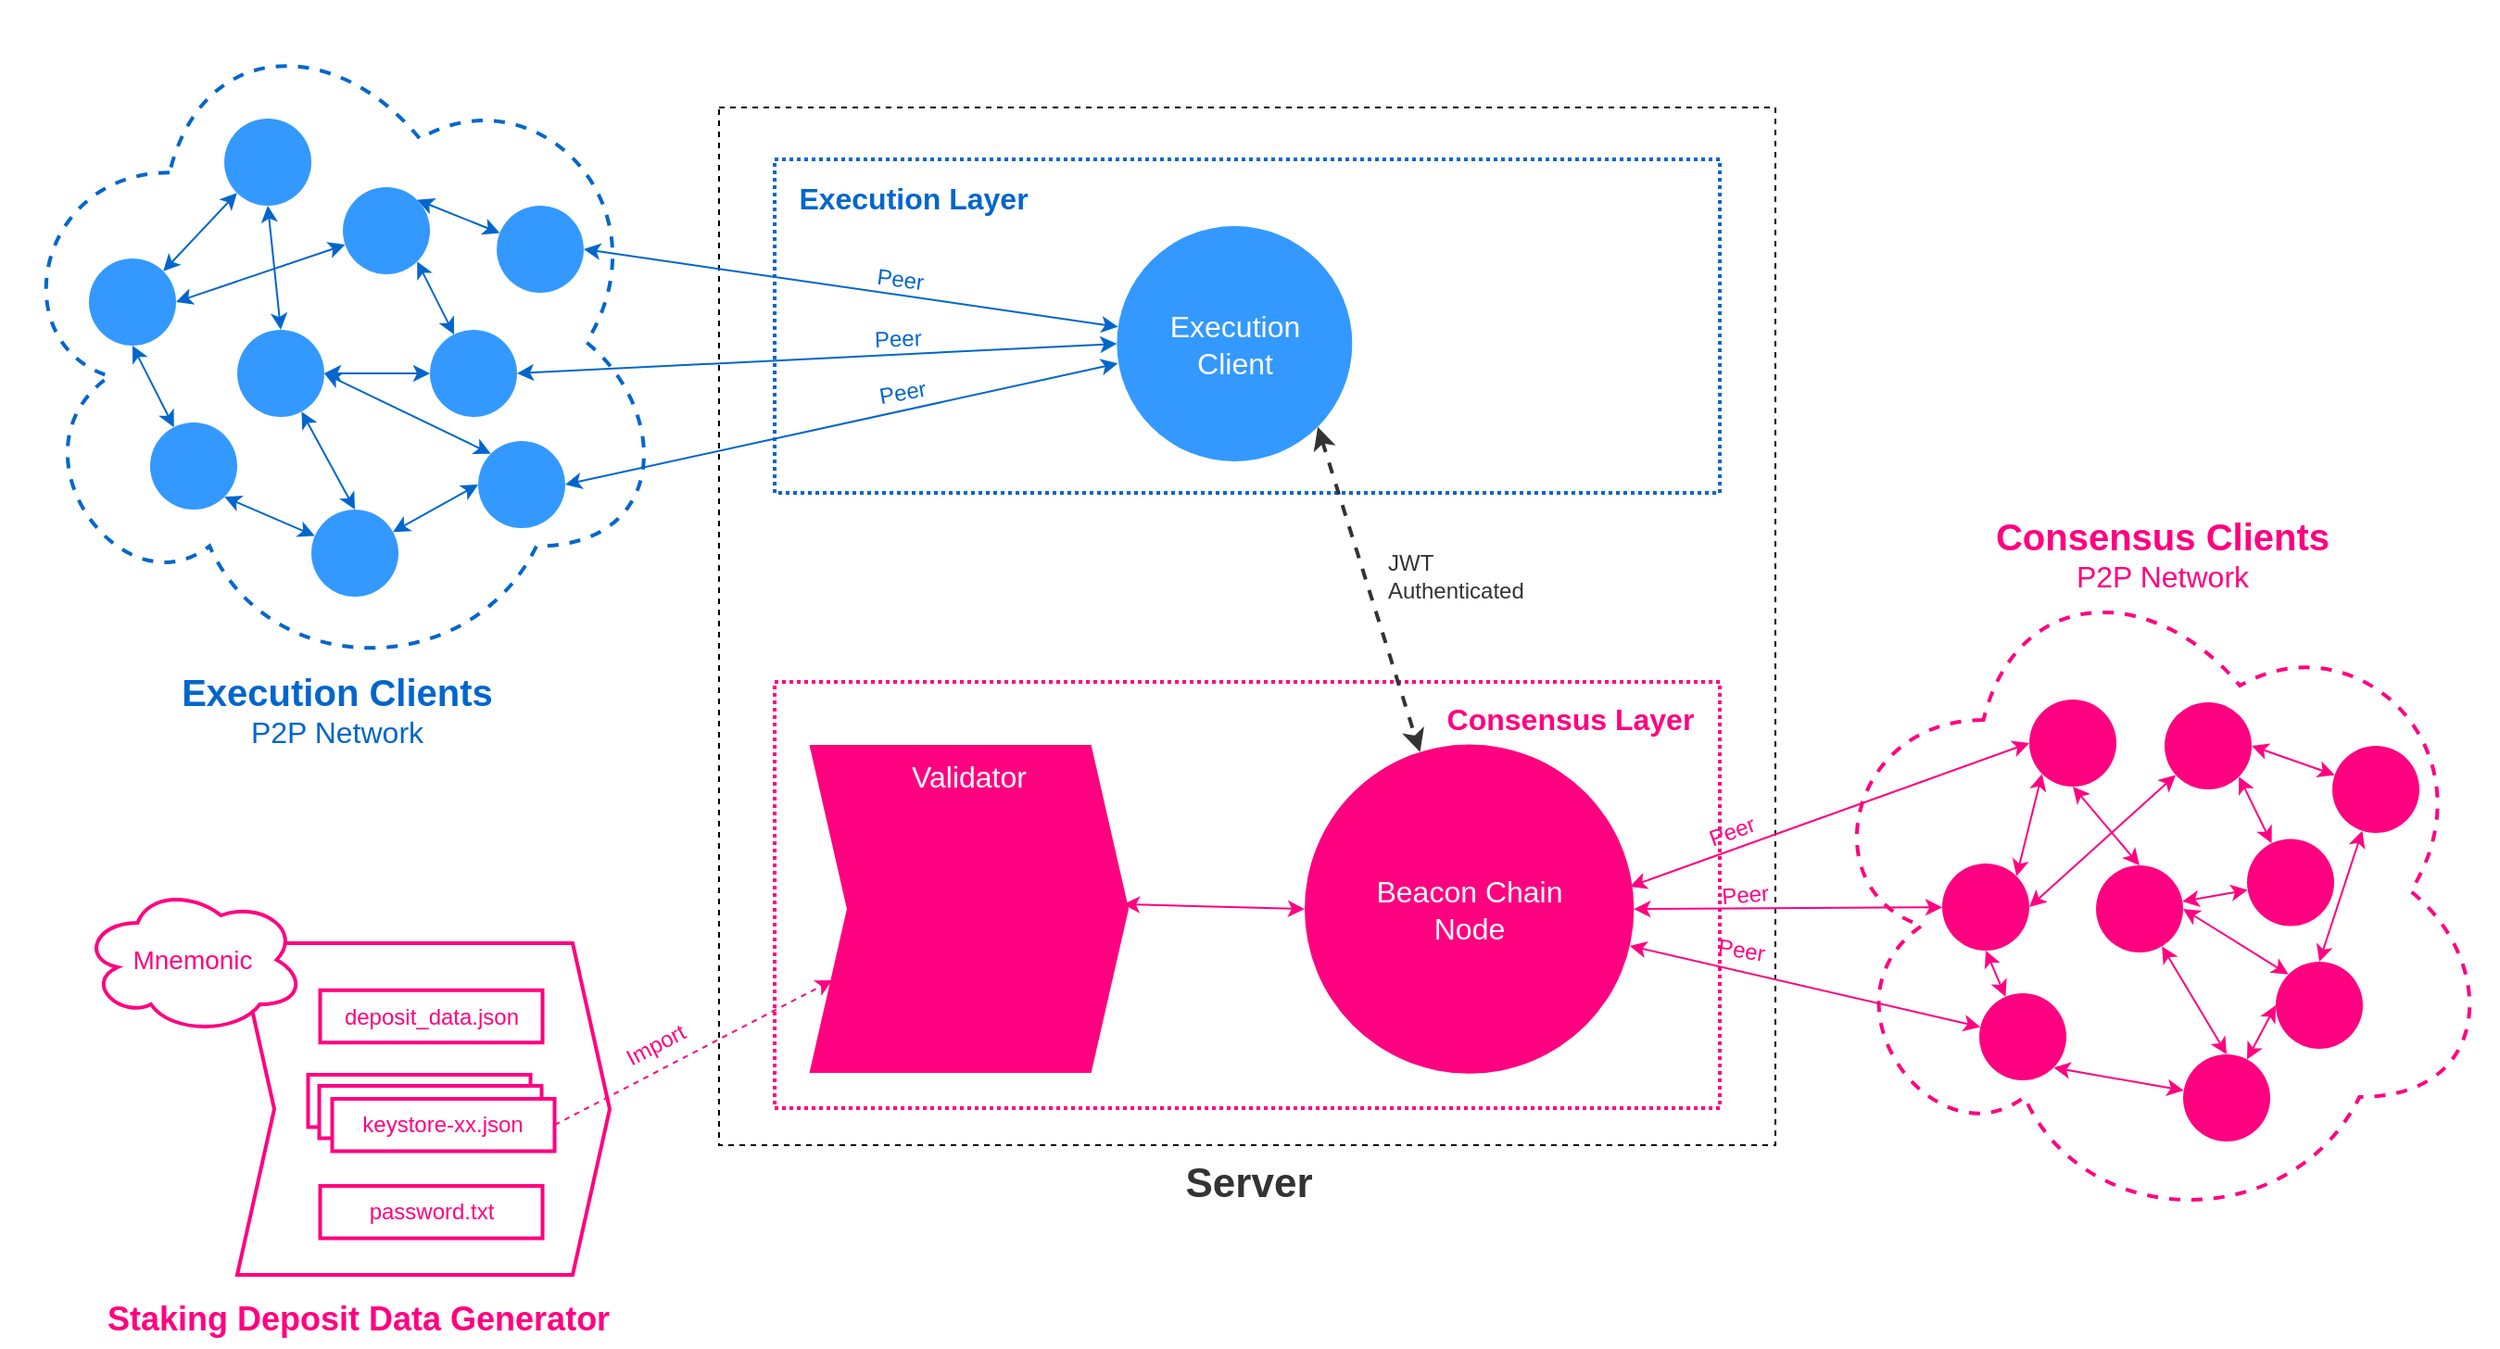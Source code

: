 <mxfile>
    <diagram id="6emHB_xRgd4O-OomhNLF" name="Page-1">
        <mxGraphModel dx="2262" dy="1445" grid="1" gridSize="10" guides="1" tooltips="1" connect="1" arrows="1" fold="1" page="1" pageScale="1" pageWidth="827" pageHeight="1169" math="0" shadow="0">
            <root>
                <mxCell id="0"/>
                <mxCell id="1" parent="0"/>
                <mxCell id="100" value="" style="shape=step;perimeter=stepPerimeter;whiteSpace=wrap;html=1;fixedSize=1;fontFamily=Helvetica;fontSize=16;fontColor=#FFFFFF;strokeColor=#FF0080;strokeWidth=2;fillColor=#FFFFFF;" parent="1" vertex="1">
                    <mxGeometry x="-120" y="621" width="201" height="179" as="geometry"/>
                </mxCell>
                <mxCell id="24" value="" style="ellipse;shape=cloud;whiteSpace=wrap;html=1;dashed=1;fontFamily=Helvetica;fontSize=16;strokeWidth=2;strokeColor=#0066CC;" parent="1" vertex="1">
                    <mxGeometry x="-246.5" y="113.5" width="360" height="366.5" as="geometry"/>
                </mxCell>
                <mxCell id="2" value="" style="rounded=0;whiteSpace=wrap;html=1;strokeWidth=1;dashed=1;" parent="1" vertex="1">
                    <mxGeometry x="140" y="170" width="570" height="560" as="geometry"/>
                </mxCell>
                <mxCell id="3" value="&lt;b&gt;&lt;font style=&quot;font-size: 22px&quot;&gt;Server&lt;/font&gt;&lt;/b&gt;" style="text;html=1;align=center;verticalAlign=middle;whiteSpace=wrap;rounded=0;fontColor=#333333;" parent="1" vertex="1">
                    <mxGeometry x="396" y="736.25" width="60" height="30" as="geometry"/>
                </mxCell>
                <mxCell id="4" value="" style="rounded=0;whiteSpace=wrap;html=1;fontFamily=Helvetica;fontSize=22;strokeWidth=2;dashed=1;fontColor=#FF0080;strokeColor=#FF0080;dashPattern=1 1;" parent="1" vertex="1">
                    <mxGeometry x="170" y="480" width="510" height="230" as="geometry"/>
                </mxCell>
                <mxCell id="5" value="&lt;b style=&quot;font-size: 16px&quot;&gt;&lt;font style=&quot;font-size: 16px&quot;&gt;Consensus Layer&lt;/font&gt;&lt;/b&gt;" style="text;html=1;strokeColor=none;fillColor=none;align=center;verticalAlign=middle;whiteSpace=wrap;rounded=0;fontSize=16;fontColor=#FF0080;" parent="1" vertex="1">
                    <mxGeometry x="520" y="484.5" width="159" height="30" as="geometry"/>
                </mxCell>
                <mxCell id="6" value="" style="rounded=0;whiteSpace=wrap;html=1;fontFamily=Helvetica;fontSize=22;strokeWidth=2;dashed=1;strokeColor=#0066CC;fillColor=none;dashPattern=1 1;" parent="1" vertex="1">
                    <mxGeometry x="170" y="198" width="510" height="180" as="geometry"/>
                </mxCell>
                <mxCell id="7" value="&lt;b style=&quot;font-size: 16px&quot;&gt;&lt;font style=&quot;font-size: 16px&quot;&gt;Execution Layer&lt;/font&gt;&lt;/b&gt;" style="text;html=1;strokeColor=none;fillColor=none;align=center;verticalAlign=middle;whiteSpace=wrap;rounded=0;fontSize=16;fontColor=#0066CC;" parent="1" vertex="1">
                    <mxGeometry x="170" y="204" width="150" height="30" as="geometry"/>
                </mxCell>
                <mxCell id="8" value="" style="ellipse;whiteSpace=wrap;html=1;aspect=fixed;fontFamily=Helvetica;fontSize=16;strokeWidth=1;strokeColor=none;fillColor=#3399FF;" parent="1" vertex="1">
                    <mxGeometry x="-127" y="176" width="47" height="47" as="geometry"/>
                </mxCell>
                <mxCell id="28" style="edgeStyle=none;html=1;exitX=1;exitY=0;exitDx=0;exitDy=0;entryX=0;entryY=1;entryDx=0;entryDy=0;fontFamily=Helvetica;fontSize=16;startArrow=classic;startFill=1;strokeColor=#0066CC;" parent="1" source="11" target="8" edge="1">
                    <mxGeometry relative="1" as="geometry"/>
                </mxCell>
                <mxCell id="29" style="edgeStyle=none;html=1;exitX=1;exitY=0.5;exitDx=0;exitDy=0;fontFamily=Helvetica;fontSize=16;startArrow=classic;startFill=1;strokeColor=#0066CC;" parent="1" source="11" target="12" edge="1">
                    <mxGeometry relative="1" as="geometry"/>
                </mxCell>
                <mxCell id="30" style="edgeStyle=none;html=1;exitX=0.5;exitY=1;exitDx=0;exitDy=0;fontFamily=Helvetica;fontSize=16;startArrow=classic;startFill=1;strokeColor=#0066CC;" parent="1" source="11" target="15" edge="1">
                    <mxGeometry relative="1" as="geometry"/>
                </mxCell>
                <mxCell id="11" value="" style="ellipse;whiteSpace=wrap;html=1;aspect=fixed;fontFamily=Helvetica;fontSize=16;strokeWidth=1;strokeColor=none;fillColor=#3399FF;" parent="1" vertex="1">
                    <mxGeometry x="-200" y="251.5" width="47" height="47" as="geometry"/>
                </mxCell>
                <mxCell id="12" value="" style="ellipse;whiteSpace=wrap;html=1;aspect=fixed;fontFamily=Helvetica;fontSize=16;strokeWidth=1;strokeColor=none;fillColor=#3399FF;" parent="1" vertex="1">
                    <mxGeometry x="-63" y="213" width="47" height="47" as="geometry"/>
                </mxCell>
                <mxCell id="26" style="edgeStyle=none;html=1;entryX=1;entryY=1;entryDx=0;entryDy=0;fontFamily=Helvetica;fontSize=16;startArrow=classic;startFill=1;strokeColor=#0066CC;" parent="1" source="13" target="12" edge="1">
                    <mxGeometry relative="1" as="geometry"/>
                </mxCell>
                <mxCell id="27" style="edgeStyle=none;html=1;fontFamily=Helvetica;fontSize=16;startArrow=classic;startFill=1;strokeColor=#0066CC;" parent="1" source="13" target="25" edge="1">
                    <mxGeometry relative="1" as="geometry"/>
                </mxCell>
                <mxCell id="13" value="" style="ellipse;whiteSpace=wrap;html=1;aspect=fixed;fontFamily=Helvetica;fontSize=16;strokeWidth=1;strokeColor=none;fillColor=#3399FF;" parent="1" vertex="1">
                    <mxGeometry x="-16" y="290" width="47" height="47" as="geometry"/>
                </mxCell>
                <mxCell id="22" style="edgeStyle=none;html=1;entryX=1;entryY=0;entryDx=0;entryDy=0;fontFamily=Helvetica;fontSize=16;startArrow=classic;startFill=1;strokeColor=#0066CC;" parent="1" source="14" target="12" edge="1">
                    <mxGeometry relative="1" as="geometry"/>
                </mxCell>
                <mxCell id="14" value="" style="ellipse;whiteSpace=wrap;html=1;aspect=fixed;fontFamily=Helvetica;fontSize=16;strokeWidth=1;strokeColor=none;fillColor=#3399FF;" parent="1" vertex="1">
                    <mxGeometry x="20" y="223" width="47" height="47" as="geometry"/>
                </mxCell>
                <mxCell id="31" style="edgeStyle=none;html=1;exitX=1;exitY=1;exitDx=0;exitDy=0;fontFamily=Helvetica;fontSize=16;startArrow=classic;startFill=1;strokeColor=#0066CC;" parent="1" source="15" target="16" edge="1">
                    <mxGeometry relative="1" as="geometry"/>
                </mxCell>
                <mxCell id="15" value="" style="ellipse;whiteSpace=wrap;html=1;aspect=fixed;fontFamily=Helvetica;fontSize=16;strokeWidth=1;strokeColor=none;fillColor=#3399FF;" parent="1" vertex="1">
                    <mxGeometry x="-167" y="340" width="47" height="47" as="geometry"/>
                </mxCell>
                <mxCell id="23" style="edgeStyle=none;html=1;entryX=0;entryY=0.5;entryDx=0;entryDy=0;fontFamily=Helvetica;fontSize=16;startArrow=classic;startFill=1;strokeColor=#0066CC;" parent="1" source="16" target="17" edge="1">
                    <mxGeometry relative="1" as="geometry"/>
                </mxCell>
                <mxCell id="32" style="edgeStyle=none;html=1;exitX=0.5;exitY=0;exitDx=0;exitDy=0;fontFamily=Helvetica;fontSize=16;startArrow=classic;startFill=1;strokeColor=#0066CC;" parent="1" source="16" target="25" edge="1">
                    <mxGeometry relative="1" as="geometry"/>
                </mxCell>
                <mxCell id="16" value="" style="ellipse;whiteSpace=wrap;html=1;aspect=fixed;fontFamily=Helvetica;fontSize=16;strokeWidth=1;strokeColor=none;fillColor=#3399FF;" parent="1" vertex="1">
                    <mxGeometry x="-80" y="387" width="47" height="47" as="geometry"/>
                </mxCell>
                <mxCell id="36" style="edgeStyle=none;html=1;exitX=0;exitY=0;exitDx=0;exitDy=0;entryX=1;entryY=0.5;entryDx=0;entryDy=0;fontFamily=Helvetica;fontSize=16;startArrow=classic;startFill=1;strokeColor=#0066CC;" parent="1" source="17" target="25" edge="1">
                    <mxGeometry relative="1" as="geometry"/>
                </mxCell>
                <mxCell id="17" value="" style="ellipse;whiteSpace=wrap;html=1;aspect=fixed;fontFamily=Helvetica;fontSize=16;strokeWidth=1;strokeColor=none;fillColor=#3399FF;" parent="1" vertex="1">
                    <mxGeometry x="10" y="350" width="47" height="47" as="geometry"/>
                </mxCell>
                <mxCell id="33" style="edgeStyle=none;html=1;exitX=0.5;exitY=0;exitDx=0;exitDy=0;entryX=0.5;entryY=1;entryDx=0;entryDy=0;fontFamily=Helvetica;fontSize=16;startArrow=classic;startFill=1;strokeColor=#0066CC;" parent="1" source="25" target="8" edge="1">
                    <mxGeometry relative="1" as="geometry"/>
                </mxCell>
                <mxCell id="25" value="" style="ellipse;whiteSpace=wrap;html=1;aspect=fixed;fontFamily=Helvetica;fontSize=16;strokeWidth=1;strokeColor=none;fillColor=#3399FF;" parent="1" vertex="1">
                    <mxGeometry x="-120" y="290" width="47" height="47" as="geometry"/>
                </mxCell>
                <mxCell id="37" value="&lt;font style=&quot;font-size: 20px&quot;&gt;Execution Clients&lt;/font&gt;&lt;br&gt;&lt;span style=&quot;font-weight: normal&quot;&gt;P2P Network&lt;/span&gt;" style="text;html=1;strokeColor=none;fillColor=none;align=center;verticalAlign=middle;whiteSpace=wrap;rounded=0;dashed=1;fontFamily=Helvetica;fontSize=16;fontColor=#0066CC;fontStyle=1" parent="1" vertex="1">
                    <mxGeometry x="-160.5" y="470" width="188" height="50" as="geometry"/>
                </mxCell>
                <mxCell id="38" value="" style="ellipse;shape=cloud;whiteSpace=wrap;html=1;dashed=1;fontFamily=Helvetica;fontSize=16;strokeWidth=2;strokeColor=#FF0080;fontColor=#FF0080;" parent="1" vertex="1">
                    <mxGeometry x="730" y="408" width="369" height="370" as="geometry"/>
                </mxCell>
                <mxCell id="39" value="" style="ellipse;whiteSpace=wrap;html=1;aspect=fixed;fontFamily=Helvetica;fontSize=16;strokeWidth=1;strokeColor=none;fillColor=#FF0080;fontColor=#FF0080;" parent="1" vertex="1">
                    <mxGeometry x="847" y="489.5" width="47" height="47" as="geometry"/>
                </mxCell>
                <mxCell id="40" style="edgeStyle=none;html=1;exitX=1;exitY=0;exitDx=0;exitDy=0;entryX=0;entryY=1;entryDx=0;entryDy=0;fontFamily=Helvetica;fontSize=16;startArrow=classic;startFill=1;strokeColor=#FF0080;fontColor=#FF0080;" parent="1" source="43" target="39" edge="1">
                    <mxGeometry relative="1" as="geometry"/>
                </mxCell>
                <mxCell id="41" style="edgeStyle=none;html=1;exitX=1;exitY=0.5;exitDx=0;exitDy=0;fontFamily=Helvetica;fontSize=16;startArrow=classic;startFill=1;strokeColor=#FF0080;fontColor=#FF0080;" parent="1" source="43" target="44" edge="1">
                    <mxGeometry relative="1" as="geometry"/>
                </mxCell>
                <mxCell id="42" style="edgeStyle=none;html=1;exitX=0.5;exitY=1;exitDx=0;exitDy=0;fontFamily=Helvetica;fontSize=16;startArrow=classic;startFill=1;strokeColor=#FF0080;fontColor=#FF0080;" parent="1" source="43" target="51" edge="1">
                    <mxGeometry relative="1" as="geometry"/>
                </mxCell>
                <mxCell id="43" value="" style="ellipse;whiteSpace=wrap;html=1;aspect=fixed;fontFamily=Helvetica;fontSize=16;strokeWidth=1;strokeColor=none;fillColor=#FF0080;fontColor=#FF0080;" parent="1" vertex="1">
                    <mxGeometry x="800" y="578" width="47" height="47" as="geometry"/>
                </mxCell>
                <mxCell id="44" value="" style="ellipse;whiteSpace=wrap;html=1;aspect=fixed;fontFamily=Helvetica;fontSize=16;strokeWidth=1;strokeColor=none;fillColor=#FF0080;fontColor=#FF0080;" parent="1" vertex="1">
                    <mxGeometry x="920" y="491" width="47" height="47" as="geometry"/>
                </mxCell>
                <mxCell id="45" style="edgeStyle=none;html=1;entryX=1;entryY=1;entryDx=0;entryDy=0;fontFamily=Helvetica;fontSize=16;startArrow=classic;startFill=1;strokeColor=#FF0080;fontColor=#FF0080;" parent="1" source="47" target="44" edge="1">
                    <mxGeometry relative="1" as="geometry"/>
                </mxCell>
                <mxCell id="46" style="edgeStyle=none;html=1;fontFamily=Helvetica;fontSize=16;startArrow=classic;startFill=1;strokeColor=#FF0080;fontColor=#FF0080;" parent="1" source="47" target="58" edge="1">
                    <mxGeometry relative="1" as="geometry"/>
                </mxCell>
                <mxCell id="47" value="" style="ellipse;whiteSpace=wrap;html=1;aspect=fixed;fontFamily=Helvetica;fontSize=16;strokeWidth=1;strokeColor=none;fillColor=#FF0080;fontColor=#FF0080;" parent="1" vertex="1">
                    <mxGeometry x="964.5" y="564.75" width="47" height="47" as="geometry"/>
                </mxCell>
                <mxCell id="48" style="edgeStyle=none;html=1;entryX=1;entryY=0.5;entryDx=0;entryDy=0;fontFamily=Helvetica;fontSize=16;startArrow=classic;startFill=1;strokeColor=#FF0080;fontColor=#FF0080;" parent="1" source="49" target="44" edge="1">
                    <mxGeometry relative="1" as="geometry"/>
                </mxCell>
                <mxCell id="49" value="" style="ellipse;whiteSpace=wrap;html=1;aspect=fixed;fontFamily=Helvetica;fontSize=16;strokeWidth=1;strokeColor=none;fillColor=#FF0080;fontColor=#FF0080;" parent="1" vertex="1">
                    <mxGeometry x="1010.5" y="514.5" width="47" height="47" as="geometry"/>
                </mxCell>
                <mxCell id="50" style="edgeStyle=none;html=1;exitX=1;exitY=1;exitDx=0;exitDy=0;fontFamily=Helvetica;fontSize=16;startArrow=classic;startFill=1;strokeColor=#FF0080;fontColor=#FF0080;" parent="1" source="51" target="54" edge="1">
                    <mxGeometry relative="1" as="geometry"/>
                </mxCell>
                <mxCell id="51" value="" style="ellipse;whiteSpace=wrap;html=1;aspect=fixed;fontFamily=Helvetica;fontSize=16;strokeWidth=1;strokeColor=none;fillColor=#FF0080;fontColor=#FF0080;" parent="1" vertex="1">
                    <mxGeometry x="820" y="648" width="47" height="47" as="geometry"/>
                </mxCell>
                <mxCell id="52" style="edgeStyle=none;html=1;entryX=0;entryY=0.5;entryDx=0;entryDy=0;fontFamily=Helvetica;fontSize=16;startArrow=classic;startFill=1;strokeColor=#FF0080;fontColor=#FF0080;" parent="1" source="54" target="56" edge="1">
                    <mxGeometry relative="1" as="geometry"/>
                </mxCell>
                <mxCell id="53" style="edgeStyle=none;html=1;exitX=0.5;exitY=0;exitDx=0;exitDy=0;fontFamily=Helvetica;fontSize=16;startArrow=classic;startFill=1;strokeColor=#FF0080;fontColor=#FF0080;" parent="1" source="54" target="58" edge="1">
                    <mxGeometry relative="1" as="geometry"/>
                </mxCell>
                <mxCell id="54" value="" style="ellipse;whiteSpace=wrap;html=1;aspect=fixed;fontFamily=Helvetica;fontSize=16;strokeWidth=1;strokeColor=none;fillColor=#FF0080;fontColor=#FF0080;" parent="1" vertex="1">
                    <mxGeometry x="930" y="681" width="47" height="47" as="geometry"/>
                </mxCell>
                <mxCell id="55" style="edgeStyle=none;html=1;exitX=0;exitY=0;exitDx=0;exitDy=0;entryX=1;entryY=0.5;entryDx=0;entryDy=0;fontFamily=Helvetica;fontSize=16;startArrow=classic;startFill=1;strokeColor=#FF0080;fontColor=#FF0080;" parent="1" source="56" target="58" edge="1">
                    <mxGeometry relative="1" as="geometry"/>
                </mxCell>
                <mxCell id="63" style="edgeStyle=none;html=1;exitX=0.5;exitY=0;exitDx=0;exitDy=0;fontFamily=Helvetica;fontSize=20;fontColor=#FF0080;startArrow=classic;startFill=1;strokeColor=#FF0080;" parent="1" source="56" target="49" edge="1">
                    <mxGeometry relative="1" as="geometry"/>
                </mxCell>
                <mxCell id="56" value="" style="ellipse;whiteSpace=wrap;html=1;aspect=fixed;fontFamily=Helvetica;fontSize=16;strokeWidth=1;strokeColor=none;fillColor=#FF0080;fontColor=#FF0080;" parent="1" vertex="1">
                    <mxGeometry x="980" y="631" width="47" height="47" as="geometry"/>
                </mxCell>
                <mxCell id="57" style="edgeStyle=none;html=1;exitX=0.5;exitY=0;exitDx=0;exitDy=0;entryX=0.5;entryY=1;entryDx=0;entryDy=0;fontFamily=Helvetica;fontSize=16;startArrow=classic;startFill=1;strokeColor=#FF0080;fontColor=#FF0080;" parent="1" source="58" target="39" edge="1">
                    <mxGeometry relative="1" as="geometry"/>
                </mxCell>
                <mxCell id="58" value="" style="ellipse;whiteSpace=wrap;html=1;aspect=fixed;fontFamily=Helvetica;fontSize=16;strokeWidth=1;strokeColor=none;fillColor=#FF0080;fontColor=#FF0080;" parent="1" vertex="1">
                    <mxGeometry x="883" y="579" width="47" height="47" as="geometry"/>
                </mxCell>
                <mxCell id="59" value="&lt;font style=&quot;font-size: 20px&quot;&gt;Consensus Clients&lt;/font&gt;&lt;br&gt;&lt;span style=&quot;font-weight: normal&quot;&gt;P2P Network&lt;/span&gt;" style="text;html=1;strokeColor=none;fillColor=none;align=center;verticalAlign=middle;whiteSpace=wrap;rounded=0;dashed=1;fontFamily=Helvetica;fontSize=16;fontColor=#FF0080;fontStyle=1" parent="1" vertex="1">
                    <mxGeometry x="809.5" y="387" width="217.5" height="47" as="geometry"/>
                </mxCell>
                <mxCell id="73" value="" style="group" parent="1" vertex="1" connectable="0">
                    <mxGeometry x="456" y="513.75" width="280" height="186.25" as="geometry"/>
                </mxCell>
                <mxCell id="69" value="&lt;font color=&quot;#ffffff&quot;&gt;Beacon Chain &lt;br&gt;Node&lt;/font&gt;" style="ellipse;whiteSpace=wrap;html=1;aspect=fixed;fontFamily=Helvetica;fontSize=16;strokeWidth=1;strokeColor=none;fillColor=#FF0080;fontColor=#FF0080;" parent="73" vertex="1">
                    <mxGeometry width="177.655" height="177.655" as="geometry"/>
                </mxCell>
                <mxCell id="70" value="&lt;font style=&quot;font-size: 12px&quot;&gt;Peer&lt;/font&gt;" style="text;html=1;strokeColor=none;fillColor=none;align=center;verticalAlign=middle;whiteSpace=wrap;rounded=0;dashed=1;dashPattern=1 1;fontFamily=Helvetica;fontSize=20;fontColor=#FF0080;rotation=-20;" parent="73" vertex="1">
                    <mxGeometry x="194.122" y="26.192" width="70.59" height="34.491" as="geometry"/>
                </mxCell>
                <mxCell id="71" value="&lt;font style=&quot;font-size: 12px&quot;&gt;Peer&lt;/font&gt;" style="text;html=1;strokeColor=none;fillColor=none;align=center;verticalAlign=middle;whiteSpace=wrap;rounded=0;dashed=1;dashPattern=1 1;fontFamily=Helvetica;fontSize=20;fontColor=#FF0080;rotation=-4.4;" parent="73" vertex="1">
                    <mxGeometry x="202.357" y="59.784" width="70.59" height="34.491" as="geometry"/>
                </mxCell>
                <mxCell id="72" value="&lt;font style=&quot;font-size: 12px&quot;&gt;Peer&lt;/font&gt;" style="text;html=1;strokeColor=none;fillColor=none;align=center;verticalAlign=middle;whiteSpace=wrap;rounded=0;dashed=1;dashPattern=1 1;fontFamily=Helvetica;fontSize=20;fontColor=#FF0080;rotation=9.1;" parent="73" vertex="1">
                    <mxGeometry x="201.181" y="89.76" width="70.59" height="34.491" as="geometry"/>
                </mxCell>
                <mxCell id="62" style="edgeStyle=none;html=1;exitX=0;exitY=0.5;exitDx=0;exitDy=0;fontFamily=Helvetica;fontSize=20;fontColor=#FF0080;startArrow=classic;startFill=1;strokeColor=#FF0080;entryX=0.988;entryY=0.432;entryDx=0;entryDy=0;entryPerimeter=0;" parent="1" source="39" target="69" edge="1">
                    <mxGeometry relative="1" as="geometry"/>
                </mxCell>
                <mxCell id="60" style="edgeStyle=none;html=1;fontFamily=Helvetica;fontSize=20;fontColor=#FF0080;startArrow=classic;startFill=1;strokeColor=#FF0080;entryX=1;entryY=0.5;entryDx=0;entryDy=0;" parent="1" source="43" target="69" edge="1">
                    <mxGeometry relative="1" as="geometry"/>
                </mxCell>
                <mxCell id="61" style="edgeStyle=none;html=1;fontFamily=Helvetica;fontSize=20;fontColor=#FF0080;startArrow=classic;startFill=1;strokeColor=#FF0080;" parent="1" source="51" target="69" edge="1">
                    <mxGeometry relative="1" as="geometry"/>
                </mxCell>
                <mxCell id="74" value="" style="group" parent="1" vertex="1" connectable="0">
                    <mxGeometry x="206.49" y="234" width="283.51" height="127" as="geometry"/>
                </mxCell>
                <mxCell id="65" value="Execution &lt;br&gt;Client" style="ellipse;whiteSpace=wrap;html=1;aspect=fixed;fontFamily=Helvetica;fontSize=16;strokeWidth=1;strokeColor=none;fillColor=#3399FF;fontColor=#FFFFFF;" parent="74" vertex="1">
                    <mxGeometry x="148.178" width="127" height="127" as="geometry"/>
                </mxCell>
                <mxCell id="66" value="&lt;font color=&quot;#0066cc&quot; style=&quot;font-size: 12px&quot;&gt;Peer&lt;/font&gt;" style="text;html=1;strokeColor=none;fillColor=none;align=center;verticalAlign=middle;whiteSpace=wrap;rounded=0;dashed=1;dashPattern=1 1;fontFamily=Helvetica;fontSize=20;fontColor=#FFFFFF;rotation=7.8;" parent="74" vertex="1">
                    <mxGeometry x="2.475" y="11.124" width="59.269" height="27.81" as="geometry"/>
                </mxCell>
                <mxCell id="67" value="&lt;font color=&quot;#0066cc&quot; style=&quot;font-size: 12px&quot;&gt;Peer&lt;/font&gt;" style="text;html=1;strokeColor=none;fillColor=none;align=center;verticalAlign=middle;whiteSpace=wrap;rounded=0;dashed=1;dashPattern=1 1;fontFamily=Helvetica;fontSize=20;fontColor=#FFFFFF;rotation=-2.0;" parent="74" vertex="1">
                    <mxGeometry x="0.499" y="42.642" width="59.269" height="27.81" as="geometry"/>
                </mxCell>
                <mxCell id="68" value="&lt;font color=&quot;#0066cc&quot; style=&quot;font-size: 12px&quot;&gt;Peer&lt;/font&gt;" style="text;html=1;strokeColor=none;fillColor=none;align=center;verticalAlign=middle;whiteSpace=wrap;rounded=0;dashed=1;dashPattern=1 1;fontFamily=Helvetica;fontSize=20;fontColor=#FFFFFF;rotation=-10;" parent="74" vertex="1">
                    <mxGeometry x="2.475" y="72.307" width="59.269" height="27.81" as="geometry"/>
                </mxCell>
                <mxCell id="18" style="edgeStyle=none;html=1;entryX=1;entryY=0.5;entryDx=0;entryDy=0;fontFamily=Helvetica;fontSize=16;startArrow=classic;startFill=1;strokeColor=#0066CC;" parent="1" source="65" target="14" edge="1">
                    <mxGeometry relative="1" as="geometry"/>
                </mxCell>
                <mxCell id="19" style="edgeStyle=none;html=1;exitX=0.004;exitY=0.584;exitDx=0;exitDy=0;entryX=1;entryY=0.5;entryDx=0;entryDy=0;fontFamily=Helvetica;fontSize=16;startArrow=classic;startFill=1;strokeColor=#0066CC;exitPerimeter=0;" parent="1" source="65" target="17" edge="1">
                    <mxGeometry relative="1" as="geometry"/>
                </mxCell>
                <mxCell id="20" style="edgeStyle=none;html=1;entryX=1;entryY=0.5;entryDx=0;entryDy=0;fontFamily=Helvetica;fontSize=16;startArrow=classic;startFill=1;strokeColor=#0066CC;exitX=0;exitY=0.5;exitDx=0;exitDy=0;" parent="1" source="65" target="13" edge="1">
                    <mxGeometry relative="1" as="geometry"/>
                </mxCell>
                <mxCell id="84" value="&lt;font style=&quot;font-size: 18px&quot;&gt;&lt;b&gt;Staking Deposit Data Generator&lt;/b&gt;&lt;/font&gt;" style="text;html=1;strokeColor=none;fillColor=none;align=left;verticalAlign=middle;whiteSpace=wrap;rounded=0;fontFamily=Helvetica;fontSize=18;fontColor=#FF0080;fontStyle=0" parent="1" vertex="1">
                    <mxGeometry x="-192.5" y="809" width="400" height="30" as="geometry"/>
                </mxCell>
                <mxCell id="85" value="password.txt" style="rounded=0;whiteSpace=wrap;html=1;fontFamily=Helvetica;fontSize=12;fontColor=#FF0080;strokeColor=#FF0080;strokeWidth=2;fillColor=#FFFFFF;" parent="1" vertex="1">
                    <mxGeometry x="-75.25" y="752" width="120" height="28.25" as="geometry"/>
                </mxCell>
                <mxCell id="87" value="deposit_data.json" style="rounded=0;whiteSpace=wrap;html=1;fontFamily=Helvetica;fontSize=12;fontColor=#FF0080;strokeColor=#FF0080;strokeWidth=2;fillColor=#FFFFFF;" parent="1" vertex="1">
                    <mxGeometry x="-75.25" y="646.38" width="120" height="28.25" as="geometry"/>
                </mxCell>
                <mxCell id="88" value="Mnemonic" style="ellipse;shape=cloud;whiteSpace=wrap;html=1;fontFamily=Helvetica;fontSize=14;fontColor=#FF0080;strokeColor=#FF0080;strokeWidth=2;fillColor=#FFFFFF;" parent="1" vertex="1">
                    <mxGeometry x="-203.75" y="590" width="120" height="80" as="geometry"/>
                </mxCell>
                <mxCell id="97" value="" style="group" parent="1" vertex="1" connectable="0">
                    <mxGeometry x="-81.75" y="692" width="133" height="41.25" as="geometry"/>
                </mxCell>
                <mxCell id="89" value="keystore-xx.json" style="rounded=0;whiteSpace=wrap;html=1;fontFamily=Helvetica;fontSize=12;fontColor=#FF0080;strokeColor=#FF0080;strokeWidth=2;fillColor=#FFFFFF;" parent="97" vertex="1">
                    <mxGeometry width="120" height="28.25" as="geometry"/>
                </mxCell>
                <mxCell id="91" value="keystore-xx.json" style="rounded=0;whiteSpace=wrap;html=1;fontFamily=Helvetica;fontSize=12;fontColor=#FF0080;strokeColor=#FF0080;strokeWidth=2;fillColor=#FFFFFF;" parent="97" vertex="1">
                    <mxGeometry x="6" y="6" width="120" height="28.25" as="geometry"/>
                </mxCell>
                <mxCell id="92" value="keystore-xx.json" style="rounded=0;whiteSpace=wrap;html=1;fontFamily=Helvetica;fontSize=12;fontColor=#FF0080;strokeColor=#FF0080;strokeWidth=2;fillColor=#FFFFFF;" parent="97" vertex="1">
                    <mxGeometry x="13" y="13" width="120" height="28.25" as="geometry"/>
                </mxCell>
                <mxCell id="99" style="edgeStyle=none;html=1;exitX=0;exitY=0.5;exitDx=0;exitDy=0;fontFamily=Helvetica;fontSize=16;fontColor=#FFFFFF;startArrow=classic;startFill=1;strokeColor=#FF0080;" parent="1" source="69" edge="1">
                    <mxGeometry relative="1" as="geometry">
                        <mxPoint x="358" y="600" as="targetPoint"/>
                    </mxGeometry>
                </mxCell>
                <mxCell id="101" value="Validator" style="shape=step;perimeter=stepPerimeter;whiteSpace=wrap;html=1;fixedSize=1;fontFamily=Helvetica;fontSize=16;fontColor=#FFFFFF;strokeColor=#FF0080;strokeWidth=2;fillColor=#FF0080;verticalAlign=top;" parent="1" vertex="1">
                    <mxGeometry x="190" y="515" width="170" height="175" as="geometry"/>
                </mxCell>
                <mxCell id="180" style="edgeStyle=none;html=1;exitX=1;exitY=0.5;exitDx=0;exitDy=0;fontColor=#808080;dashed=1;strokeColor=#FF0080;" edge="1" parent="1" source="92" target="101">
                    <mxGeometry relative="1" as="geometry"/>
                </mxCell>
                <mxCell id="181" value="Import" style="text;html=1;strokeColor=none;fillColor=none;align=center;verticalAlign=middle;whiteSpace=wrap;rounded=0;fontColor=#FF0080;rotation=-27.4;" vertex="1" parent="1">
                    <mxGeometry x="46" y="661" width="120" height="30" as="geometry"/>
                </mxCell>
                <mxCell id="183" style="edgeStyle=none;html=1;exitX=1;exitY=1;exitDx=0;exitDy=0;dashed=1;fontColor=#333333;strokeColor=#333333;strokeWidth=2;rounded=1;startArrow=classic;startFill=1;" edge="1" parent="1" source="65" target="69">
                    <mxGeometry relative="1" as="geometry">
                        <mxPoint x="490" y="540" as="targetPoint"/>
                    </mxGeometry>
                </mxCell>
                <mxCell id="184" value="JWT Authenticated" style="text;html=1;strokeColor=none;fillColor=none;align=left;verticalAlign=middle;whiteSpace=wrap;rounded=0;fontColor=#333333;" vertex="1" parent="1">
                    <mxGeometry x="499" y="408" width="60" height="30" as="geometry"/>
                </mxCell>
            </root>
        </mxGraphModel>
    </diagram>
</mxfile>